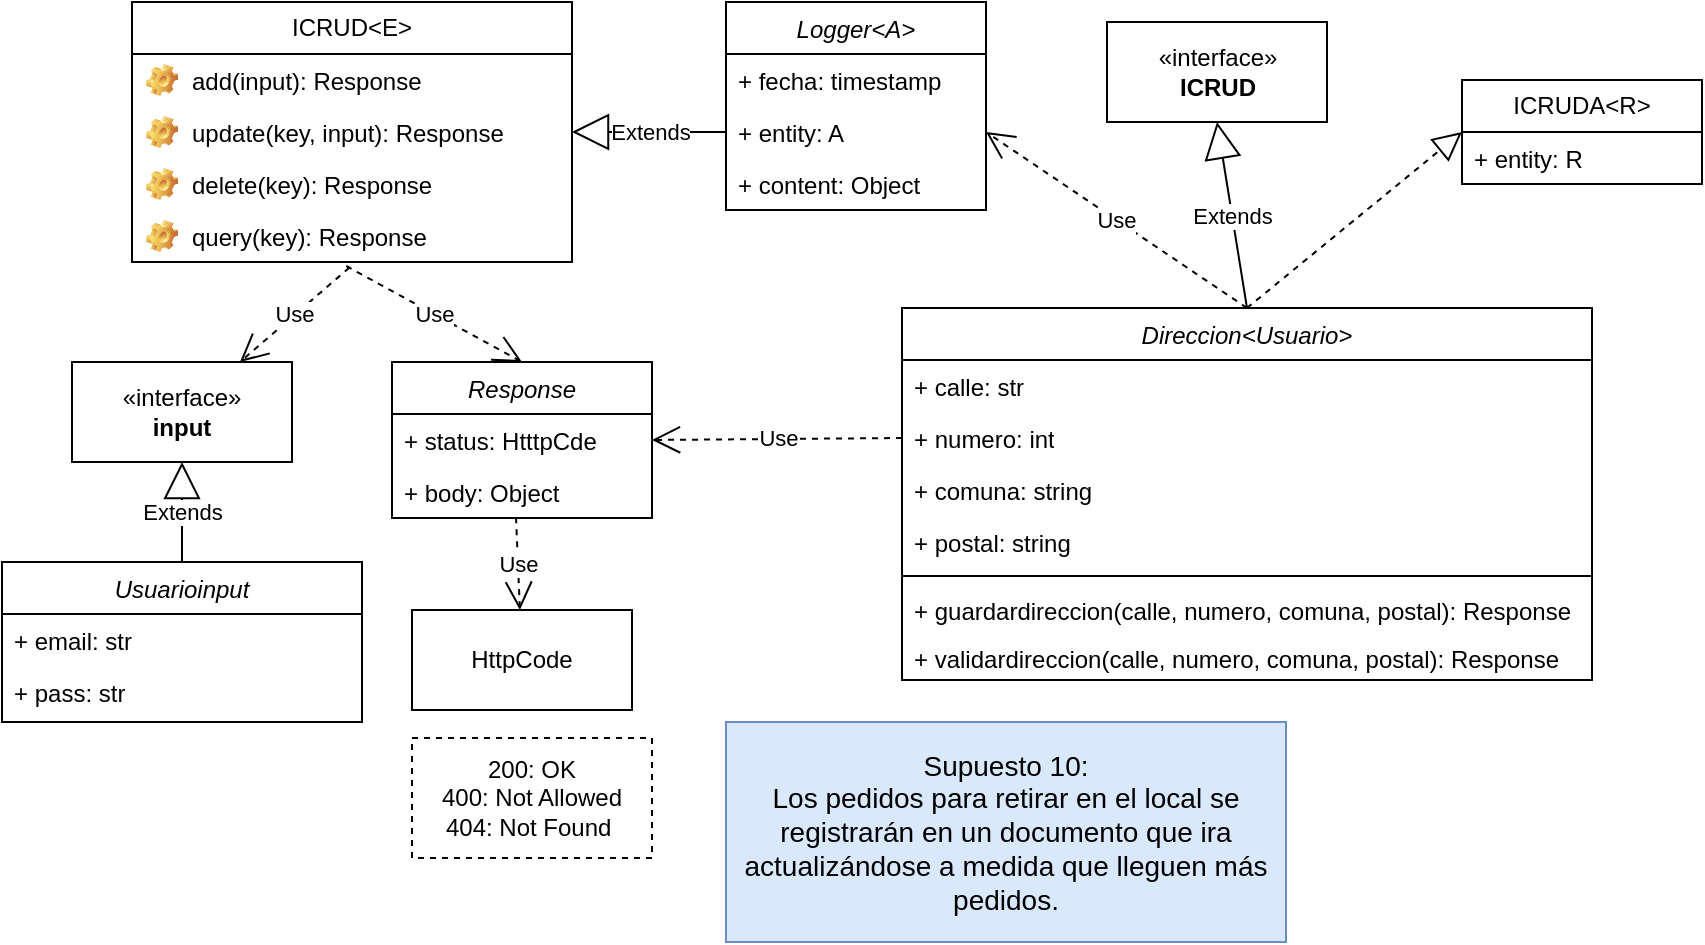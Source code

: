 <mxfile version="28.2.7">
  <diagram id="C5RBs43oDa-KdzZeNtuy" name="Page-1">
    <mxGraphModel dx="1368" dy="698" grid="1" gridSize="10" guides="1" tooltips="1" connect="1" arrows="1" fold="1" page="1" pageScale="1" pageWidth="827" pageHeight="1169" math="0" shadow="0">
      <root>
        <mxCell id="WIyWlLk6GJQsqaUBKTNV-0" />
        <mxCell id="WIyWlLk6GJQsqaUBKTNV-1" parent="WIyWlLk6GJQsqaUBKTNV-0" />
        <mxCell id="2FK66h-OBsFFTm28agfe-0" value="Direccion&lt;Usuario&gt;" style="swimlane;fontStyle=2;align=center;verticalAlign=top;childLayout=stackLayout;horizontal=1;startSize=26;horizontalStack=0;resizeParent=1;resizeLast=0;collapsible=1;marginBottom=0;rounded=0;shadow=0;strokeWidth=1;" vertex="1" parent="WIyWlLk6GJQsqaUBKTNV-1">
          <mxGeometry x="740" y="513" width="345" height="186" as="geometry">
            <mxRectangle x="230" y="140" width="160" height="26" as="alternateBounds" />
          </mxGeometry>
        </mxCell>
        <mxCell id="2FK66h-OBsFFTm28agfe-1" value="+ calle: str" style="text;strokeColor=none;fillColor=none;align=left;verticalAlign=top;spacingLeft=4;spacingRight=4;overflow=hidden;rotatable=0;points=[[0,0.5],[1,0.5]];portConstraint=eastwest;whiteSpace=wrap;html=1;" vertex="1" parent="2FK66h-OBsFFTm28agfe-0">
          <mxGeometry y="26" width="345" height="26" as="geometry" />
        </mxCell>
        <mxCell id="2FK66h-OBsFFTm28agfe-2" value="+ numero: int" style="text;strokeColor=none;fillColor=none;align=left;verticalAlign=top;spacingLeft=4;spacingRight=4;overflow=hidden;rotatable=0;points=[[0,0.5],[1,0.5]];portConstraint=eastwest;whiteSpace=wrap;html=1;" vertex="1" parent="2FK66h-OBsFFTm28agfe-0">
          <mxGeometry y="52" width="345" height="26" as="geometry" />
        </mxCell>
        <mxCell id="2FK66h-OBsFFTm28agfe-3" value="+ comuna: string" style="text;strokeColor=none;fillColor=none;align=left;verticalAlign=top;spacingLeft=4;spacingRight=4;overflow=hidden;rotatable=0;points=[[0,0.5],[1,0.5]];portConstraint=eastwest;whiteSpace=wrap;html=1;" vertex="1" parent="2FK66h-OBsFFTm28agfe-0">
          <mxGeometry y="78" width="345" height="26" as="geometry" />
        </mxCell>
        <mxCell id="2FK66h-OBsFFTm28agfe-4" value="+ postal: string" style="text;strokeColor=none;fillColor=none;align=left;verticalAlign=top;spacingLeft=4;spacingRight=4;overflow=hidden;rotatable=0;points=[[0,0.5],[1,0.5]];portConstraint=eastwest;whiteSpace=wrap;html=1;" vertex="1" parent="2FK66h-OBsFFTm28agfe-0">
          <mxGeometry y="104" width="345" height="26" as="geometry" />
        </mxCell>
        <mxCell id="2FK66h-OBsFFTm28agfe-5" value="" style="line;html=1;strokeWidth=1;align=left;verticalAlign=middle;spacingTop=-1;spacingLeft=3;spacingRight=3;rotatable=0;labelPosition=right;points=[];portConstraint=eastwest;" vertex="1" parent="2FK66h-OBsFFTm28agfe-0">
          <mxGeometry y="130" width="345" height="8" as="geometry" />
        </mxCell>
        <mxCell id="2FK66h-OBsFFTm28agfe-6" value="+ guardardireccion(calle, numero, comuna, postal): Response" style="text;strokeColor=none;fillColor=none;align=left;verticalAlign=top;spacingLeft=4;spacingRight=4;overflow=hidden;rotatable=0;points=[[0,0.5],[1,0.5]];portConstraint=eastwest;whiteSpace=wrap;html=1;" vertex="1" parent="2FK66h-OBsFFTm28agfe-0">
          <mxGeometry y="138" width="345" height="24" as="geometry" />
        </mxCell>
        <mxCell id="2FK66h-OBsFFTm28agfe-7" value="+ validardireccion(calle, numero, comuna, postal): Response" style="text;strokeColor=none;fillColor=none;align=left;verticalAlign=top;spacingLeft=4;spacingRight=4;overflow=hidden;rotatable=0;points=[[0,0.5],[1,0.5]];portConstraint=eastwest;whiteSpace=wrap;html=1;" vertex="1" parent="2FK66h-OBsFFTm28agfe-0">
          <mxGeometry y="162" width="345" height="24" as="geometry" />
        </mxCell>
        <mxCell id="2FK66h-OBsFFTm28agfe-8" value="ICRUD&amp;lt;E&amp;gt;" style="swimlane;fontStyle=0;childLayout=stackLayout;horizontal=1;startSize=26;fillColor=none;horizontalStack=0;resizeParent=1;resizeParentMax=0;resizeLast=0;collapsible=1;marginBottom=0;whiteSpace=wrap;html=1;" vertex="1" parent="WIyWlLk6GJQsqaUBKTNV-1">
          <mxGeometry x="355" y="360" width="220" height="130" as="geometry" />
        </mxCell>
        <mxCell id="2FK66h-OBsFFTm28agfe-9" value="add(input): Response" style="label;fontStyle=0;strokeColor=none;fillColor=none;align=left;verticalAlign=top;overflow=hidden;spacingLeft=28;spacingRight=4;rotatable=0;points=[[0,0.5],[1,0.5]];portConstraint=eastwest;imageWidth=16;imageHeight=16;whiteSpace=wrap;html=1;image=img/clipart/Gear_128x128.png" vertex="1" parent="2FK66h-OBsFFTm28agfe-8">
          <mxGeometry y="26" width="220" height="26" as="geometry" />
        </mxCell>
        <mxCell id="2FK66h-OBsFFTm28agfe-10" value="update(key, input): Response" style="label;fontStyle=0;strokeColor=none;fillColor=none;align=left;verticalAlign=top;overflow=hidden;spacingLeft=28;spacingRight=4;rotatable=0;points=[[0,0.5],[1,0.5]];portConstraint=eastwest;imageWidth=16;imageHeight=16;whiteSpace=wrap;html=1;image=img/clipart/Gear_128x128.png" vertex="1" parent="2FK66h-OBsFFTm28agfe-8">
          <mxGeometry y="52" width="220" height="26" as="geometry" />
        </mxCell>
        <mxCell id="2FK66h-OBsFFTm28agfe-11" value="delete(key): Response" style="label;fontStyle=0;strokeColor=none;fillColor=none;align=left;verticalAlign=top;overflow=hidden;spacingLeft=28;spacingRight=4;rotatable=0;points=[[0,0.5],[1,0.5]];portConstraint=eastwest;imageWidth=16;imageHeight=16;whiteSpace=wrap;html=1;image=img/clipart/Gear_128x128.png" vertex="1" parent="2FK66h-OBsFFTm28agfe-8">
          <mxGeometry y="78" width="220" height="26" as="geometry" />
        </mxCell>
        <mxCell id="2FK66h-OBsFFTm28agfe-12" value="query(key): Response" style="label;fontStyle=0;strokeColor=none;fillColor=none;align=left;verticalAlign=top;overflow=hidden;spacingLeft=28;spacingRight=4;rotatable=0;points=[[0,0.5],[1,0.5]];portConstraint=eastwest;imageWidth=16;imageHeight=16;whiteSpace=wrap;html=1;image=img/clipart/Gear_128x128.png" vertex="1" parent="2FK66h-OBsFFTm28agfe-8">
          <mxGeometry y="104" width="220" height="26" as="geometry" />
        </mxCell>
        <mxCell id="2FK66h-OBsFFTm28agfe-13" value="«interface»&lt;br&gt;&lt;b&gt;input&lt;/b&gt;" style="html=1;whiteSpace=wrap;" vertex="1" parent="WIyWlLk6GJQsqaUBKTNV-1">
          <mxGeometry x="325" y="540" width="110" height="50" as="geometry" />
        </mxCell>
        <mxCell id="2FK66h-OBsFFTm28agfe-14" value="Use" style="endArrow=open;endSize=12;dashed=1;html=1;rounded=0;exitX=0.494;exitY=1.108;exitDx=0;exitDy=0;exitPerimeter=0;" edge="1" parent="WIyWlLk6GJQsqaUBKTNV-1" source="2FK66h-OBsFFTm28agfe-12" target="2FK66h-OBsFFTm28agfe-13">
          <mxGeometry width="160" relative="1" as="geometry">
            <mxPoint x="505" y="590" as="sourcePoint" />
            <mxPoint x="425" y="580" as="targetPoint" />
          </mxGeometry>
        </mxCell>
        <mxCell id="2FK66h-OBsFFTm28agfe-15" value="Usuarioinput" style="swimlane;fontStyle=2;align=center;verticalAlign=top;childLayout=stackLayout;horizontal=1;startSize=26;horizontalStack=0;resizeParent=1;resizeLast=0;collapsible=1;marginBottom=0;rounded=0;shadow=0;strokeWidth=1;" vertex="1" parent="WIyWlLk6GJQsqaUBKTNV-1">
          <mxGeometry x="290" y="640" width="180" height="80" as="geometry">
            <mxRectangle x="230" y="140" width="160" height="26" as="alternateBounds" />
          </mxGeometry>
        </mxCell>
        <mxCell id="2FK66h-OBsFFTm28agfe-16" value="+ email: str" style="text;strokeColor=none;fillColor=none;align=left;verticalAlign=top;spacingLeft=4;spacingRight=4;overflow=hidden;rotatable=0;points=[[0,0.5],[1,0.5]];portConstraint=eastwest;whiteSpace=wrap;html=1;" vertex="1" parent="2FK66h-OBsFFTm28agfe-15">
          <mxGeometry y="26" width="180" height="26" as="geometry" />
        </mxCell>
        <mxCell id="2FK66h-OBsFFTm28agfe-17" value="+ pass: str" style="text;strokeColor=none;fillColor=none;align=left;verticalAlign=top;spacingLeft=4;spacingRight=4;overflow=hidden;rotatable=0;points=[[0,0.5],[1,0.5]];portConstraint=eastwest;whiteSpace=wrap;html=1;" vertex="1" parent="2FK66h-OBsFFTm28agfe-15">
          <mxGeometry y="52" width="180" height="26" as="geometry" />
        </mxCell>
        <mxCell id="2FK66h-OBsFFTm28agfe-18" value="Extends" style="endArrow=block;endSize=16;endFill=0;html=1;rounded=0;exitX=0.5;exitY=0;exitDx=0;exitDy=0;entryX=0.5;entryY=1;entryDx=0;entryDy=0;" edge="1" parent="WIyWlLk6GJQsqaUBKTNV-1" source="2FK66h-OBsFFTm28agfe-15" target="2FK66h-OBsFFTm28agfe-13">
          <mxGeometry width="160" relative="1" as="geometry">
            <mxPoint x="555" y="590" as="sourcePoint" />
            <mxPoint x="715" y="590" as="targetPoint" />
          </mxGeometry>
        </mxCell>
        <mxCell id="2FK66h-OBsFFTm28agfe-19" value="Response" style="swimlane;fontStyle=2;align=center;verticalAlign=top;childLayout=stackLayout;horizontal=1;startSize=26;horizontalStack=0;resizeParent=1;resizeLast=0;collapsible=1;marginBottom=0;rounded=0;shadow=0;strokeWidth=1;" vertex="1" parent="WIyWlLk6GJQsqaUBKTNV-1">
          <mxGeometry x="485" y="540" width="130" height="78" as="geometry">
            <mxRectangle x="230" y="140" width="160" height="26" as="alternateBounds" />
          </mxGeometry>
        </mxCell>
        <mxCell id="2FK66h-OBsFFTm28agfe-20" value="+ status: HtttpCde" style="text;strokeColor=none;fillColor=none;align=left;verticalAlign=top;spacingLeft=4;spacingRight=4;overflow=hidden;rotatable=0;points=[[0,0.5],[1,0.5]];portConstraint=eastwest;whiteSpace=wrap;html=1;" vertex="1" parent="2FK66h-OBsFFTm28agfe-19">
          <mxGeometry y="26" width="130" height="26" as="geometry" />
        </mxCell>
        <mxCell id="2FK66h-OBsFFTm28agfe-21" value="+ body: Object" style="text;strokeColor=none;fillColor=none;align=left;verticalAlign=top;spacingLeft=4;spacingRight=4;overflow=hidden;rotatable=0;points=[[0,0.5],[1,0.5]];portConstraint=eastwest;whiteSpace=wrap;html=1;" vertex="1" parent="2FK66h-OBsFFTm28agfe-19">
          <mxGeometry y="52" width="130" height="26" as="geometry" />
        </mxCell>
        <mxCell id="2FK66h-OBsFFTm28agfe-22" value="Use" style="endArrow=open;endSize=12;dashed=1;html=1;rounded=0;entryX=0.5;entryY=0;entryDx=0;entryDy=0;exitX=0.487;exitY=1.077;exitDx=0;exitDy=0;exitPerimeter=0;" edge="1" parent="WIyWlLk6GJQsqaUBKTNV-1" source="2FK66h-OBsFFTm28agfe-12" target="2FK66h-OBsFFTm28agfe-19">
          <mxGeometry width="160" relative="1" as="geometry">
            <mxPoint x="465" y="500" as="sourcePoint" />
            <mxPoint x="445" y="547" as="targetPoint" />
          </mxGeometry>
        </mxCell>
        <mxCell id="2FK66h-OBsFFTm28agfe-23" value="HttpCode" style="html=1;whiteSpace=wrap;" vertex="1" parent="WIyWlLk6GJQsqaUBKTNV-1">
          <mxGeometry x="495" y="664" width="110" height="50" as="geometry" />
        </mxCell>
        <mxCell id="2FK66h-OBsFFTm28agfe-24" value="Use" style="endArrow=open;endSize=12;dashed=1;html=1;rounded=0;exitX=0.477;exitY=0.985;exitDx=0;exitDy=0;exitPerimeter=0;" edge="1" parent="WIyWlLk6GJQsqaUBKTNV-1" source="2FK66h-OBsFFTm28agfe-21" target="2FK66h-OBsFFTm28agfe-23">
          <mxGeometry width="160" relative="1" as="geometry">
            <mxPoint x="780" y="620" as="sourcePoint" />
            <mxPoint x="725" y="667" as="targetPoint" />
          </mxGeometry>
        </mxCell>
        <mxCell id="2FK66h-OBsFFTm28agfe-25" value="«interface»&lt;br&gt;&lt;b&gt;ICRUD&lt;/b&gt;" style="html=1;whiteSpace=wrap;" vertex="1" parent="WIyWlLk6GJQsqaUBKTNV-1">
          <mxGeometry x="842.5" y="370" width="110" height="50" as="geometry" />
        </mxCell>
        <mxCell id="2FK66h-OBsFFTm28agfe-26" value="Extends" style="endArrow=block;endSize=16;endFill=0;html=1;rounded=0;exitX=0.5;exitY=0;exitDx=0;exitDy=0;entryX=0.5;entryY=1;entryDx=0;entryDy=0;" edge="1" parent="WIyWlLk6GJQsqaUBKTNV-1" source="2FK66h-OBsFFTm28agfe-0" target="2FK66h-OBsFFTm28agfe-25">
          <mxGeometry width="160" relative="1" as="geometry">
            <mxPoint x="775" y="630" as="sourcePoint" />
            <mxPoint x="775" y="570" as="targetPoint" />
            <Array as="points" />
          </mxGeometry>
        </mxCell>
        <mxCell id="2FK66h-OBsFFTm28agfe-27" value="Use" style="endArrow=open;endSize=12;dashed=1;html=1;rounded=0;entryX=1;entryY=0.5;entryDx=0;entryDy=0;exitX=0;exitY=0.5;exitDx=0;exitDy=0;" edge="1" parent="WIyWlLk6GJQsqaUBKTNV-1" source="2FK66h-OBsFFTm28agfe-2" target="2FK66h-OBsFFTm28agfe-20">
          <mxGeometry width="160" relative="1" as="geometry">
            <mxPoint x="725" y="579" as="sourcePoint" />
            <mxPoint x="773" y="668" as="targetPoint" />
          </mxGeometry>
        </mxCell>
        <mxCell id="2FK66h-OBsFFTm28agfe-28" value="&lt;font style=&quot;font-size: 14px;&quot;&gt;&amp;nbsp;Supuesto 10:&amp;nbsp;&lt;/font&gt;&lt;div&gt;&lt;font style=&quot;font-size: 14px;&quot;&gt;Los pedidos para retirar en el local se registrarán en un documento que ira&lt;br&gt; actualizándose a medida que lleguen más pedidos.&lt;/font&gt;&lt;/div&gt;" style="html=1;whiteSpace=wrap;fillColor=#dae8fc;strokeColor=#6c8ebf;" vertex="1" parent="WIyWlLk6GJQsqaUBKTNV-1">
          <mxGeometry x="652" y="720" width="280" height="110" as="geometry" />
        </mxCell>
        <mxCell id="2FK66h-OBsFFTm28agfe-29" value="200: OK&lt;div&gt;400: Not Allowed&lt;/div&gt;&lt;div&gt;&lt;div&gt;404: Not Found&amp;nbsp;&lt;/div&gt;&lt;/div&gt;" style="html=1;whiteSpace=wrap;dashed=1;" vertex="1" parent="WIyWlLk6GJQsqaUBKTNV-1">
          <mxGeometry x="495" y="728" width="120" height="60" as="geometry" />
        </mxCell>
        <mxCell id="2FK66h-OBsFFTm28agfe-30" value="Logger&lt;A&gt;" style="swimlane;fontStyle=2;align=center;verticalAlign=top;childLayout=stackLayout;horizontal=1;startSize=26;horizontalStack=0;resizeParent=1;resizeLast=0;collapsible=1;marginBottom=0;rounded=0;shadow=0;strokeWidth=1;" vertex="1" parent="WIyWlLk6GJQsqaUBKTNV-1">
          <mxGeometry x="652" y="360" width="130" height="104" as="geometry">
            <mxRectangle x="230" y="140" width="160" height="26" as="alternateBounds" />
          </mxGeometry>
        </mxCell>
        <mxCell id="2FK66h-OBsFFTm28agfe-31" value="+ fecha: timestamp" style="text;strokeColor=none;fillColor=none;align=left;verticalAlign=top;spacingLeft=4;spacingRight=4;overflow=hidden;rotatable=0;points=[[0,0.5],[1,0.5]];portConstraint=eastwest;whiteSpace=wrap;html=1;" vertex="1" parent="2FK66h-OBsFFTm28agfe-30">
          <mxGeometry y="26" width="130" height="26" as="geometry" />
        </mxCell>
        <mxCell id="2FK66h-OBsFFTm28agfe-32" value="+ entity: A" style="text;strokeColor=none;fillColor=none;align=left;verticalAlign=top;spacingLeft=4;spacingRight=4;overflow=hidden;rotatable=0;points=[[0,0.5],[1,0.5]];portConstraint=eastwest;whiteSpace=wrap;html=1;" vertex="1" parent="2FK66h-OBsFFTm28agfe-30">
          <mxGeometry y="52" width="130" height="26" as="geometry" />
        </mxCell>
        <mxCell id="2FK66h-OBsFFTm28agfe-33" value="+ content: Object" style="text;strokeColor=none;fillColor=none;align=left;verticalAlign=top;spacingLeft=4;spacingRight=4;overflow=hidden;rotatable=0;points=[[0,0.5],[1,0.5]];portConstraint=eastwest;whiteSpace=wrap;html=1;" vertex="1" parent="2FK66h-OBsFFTm28agfe-30">
          <mxGeometry y="78" width="130" height="26" as="geometry" />
        </mxCell>
        <mxCell id="2FK66h-OBsFFTm28agfe-34" value="Extends" style="endArrow=block;endSize=16;endFill=0;html=1;rounded=0;exitX=0;exitY=0.5;exitDx=0;exitDy=0;" edge="1" parent="WIyWlLk6GJQsqaUBKTNV-1" source="2FK66h-OBsFFTm28agfe-32">
          <mxGeometry width="160" relative="1" as="geometry">
            <mxPoint x="595" y="604" as="sourcePoint" />
            <mxPoint x="575" y="425" as="targetPoint" />
          </mxGeometry>
        </mxCell>
        <mxCell id="2FK66h-OBsFFTm28agfe-35" value="Use" style="endArrow=open;endSize=12;dashed=1;html=1;rounded=0;entryX=1;entryY=0.5;entryDx=0;entryDy=0;exitX=0.5;exitY=0;exitDx=0;exitDy=0;" edge="1" parent="WIyWlLk6GJQsqaUBKTNV-1" source="2FK66h-OBsFFTm28agfe-0" target="2FK66h-OBsFFTm28agfe-32">
          <mxGeometry width="160" relative="1" as="geometry">
            <mxPoint x="898" y="540" as="sourcePoint" />
            <mxPoint x="685" y="560" as="targetPoint" />
          </mxGeometry>
        </mxCell>
        <mxCell id="2FK66h-OBsFFTm28agfe-36" value="ICRUDA&amp;lt;R&amp;gt;" style="swimlane;fontStyle=0;childLayout=stackLayout;horizontal=1;startSize=26;fillColor=none;horizontalStack=0;resizeParent=1;resizeParentMax=0;resizeLast=0;collapsible=1;marginBottom=0;whiteSpace=wrap;html=1;" vertex="1" parent="WIyWlLk6GJQsqaUBKTNV-1">
          <mxGeometry x="1020" y="399" width="120" height="52" as="geometry" />
        </mxCell>
        <mxCell id="2FK66h-OBsFFTm28agfe-37" value="+ entity: R" style="text;strokeColor=none;fillColor=none;align=left;verticalAlign=top;spacingLeft=4;spacingRight=4;overflow=hidden;rotatable=0;points=[[0,0.5],[1,0.5]];portConstraint=eastwest;whiteSpace=wrap;html=1;" vertex="1" parent="2FK66h-OBsFFTm28agfe-36">
          <mxGeometry y="26" width="120" height="26" as="geometry" />
        </mxCell>
        <mxCell id="2FK66h-OBsFFTm28agfe-38" value="" style="endArrow=block;dashed=1;endFill=0;endSize=12;html=1;rounded=0;fontSize=12;curved=1;entryX=0;entryY=0.5;entryDx=0;entryDy=0;exitX=0.5;exitY=0;exitDx=0;exitDy=0;" edge="1" parent="WIyWlLk6GJQsqaUBKTNV-1" source="2FK66h-OBsFFTm28agfe-0" target="2FK66h-OBsFFTm28agfe-36">
          <mxGeometry width="160" relative="1" as="geometry">
            <mxPoint x="930" y="390" as="sourcePoint" />
            <mxPoint x="1070" y="438" as="targetPoint" />
          </mxGeometry>
        </mxCell>
      </root>
    </mxGraphModel>
  </diagram>
</mxfile>

